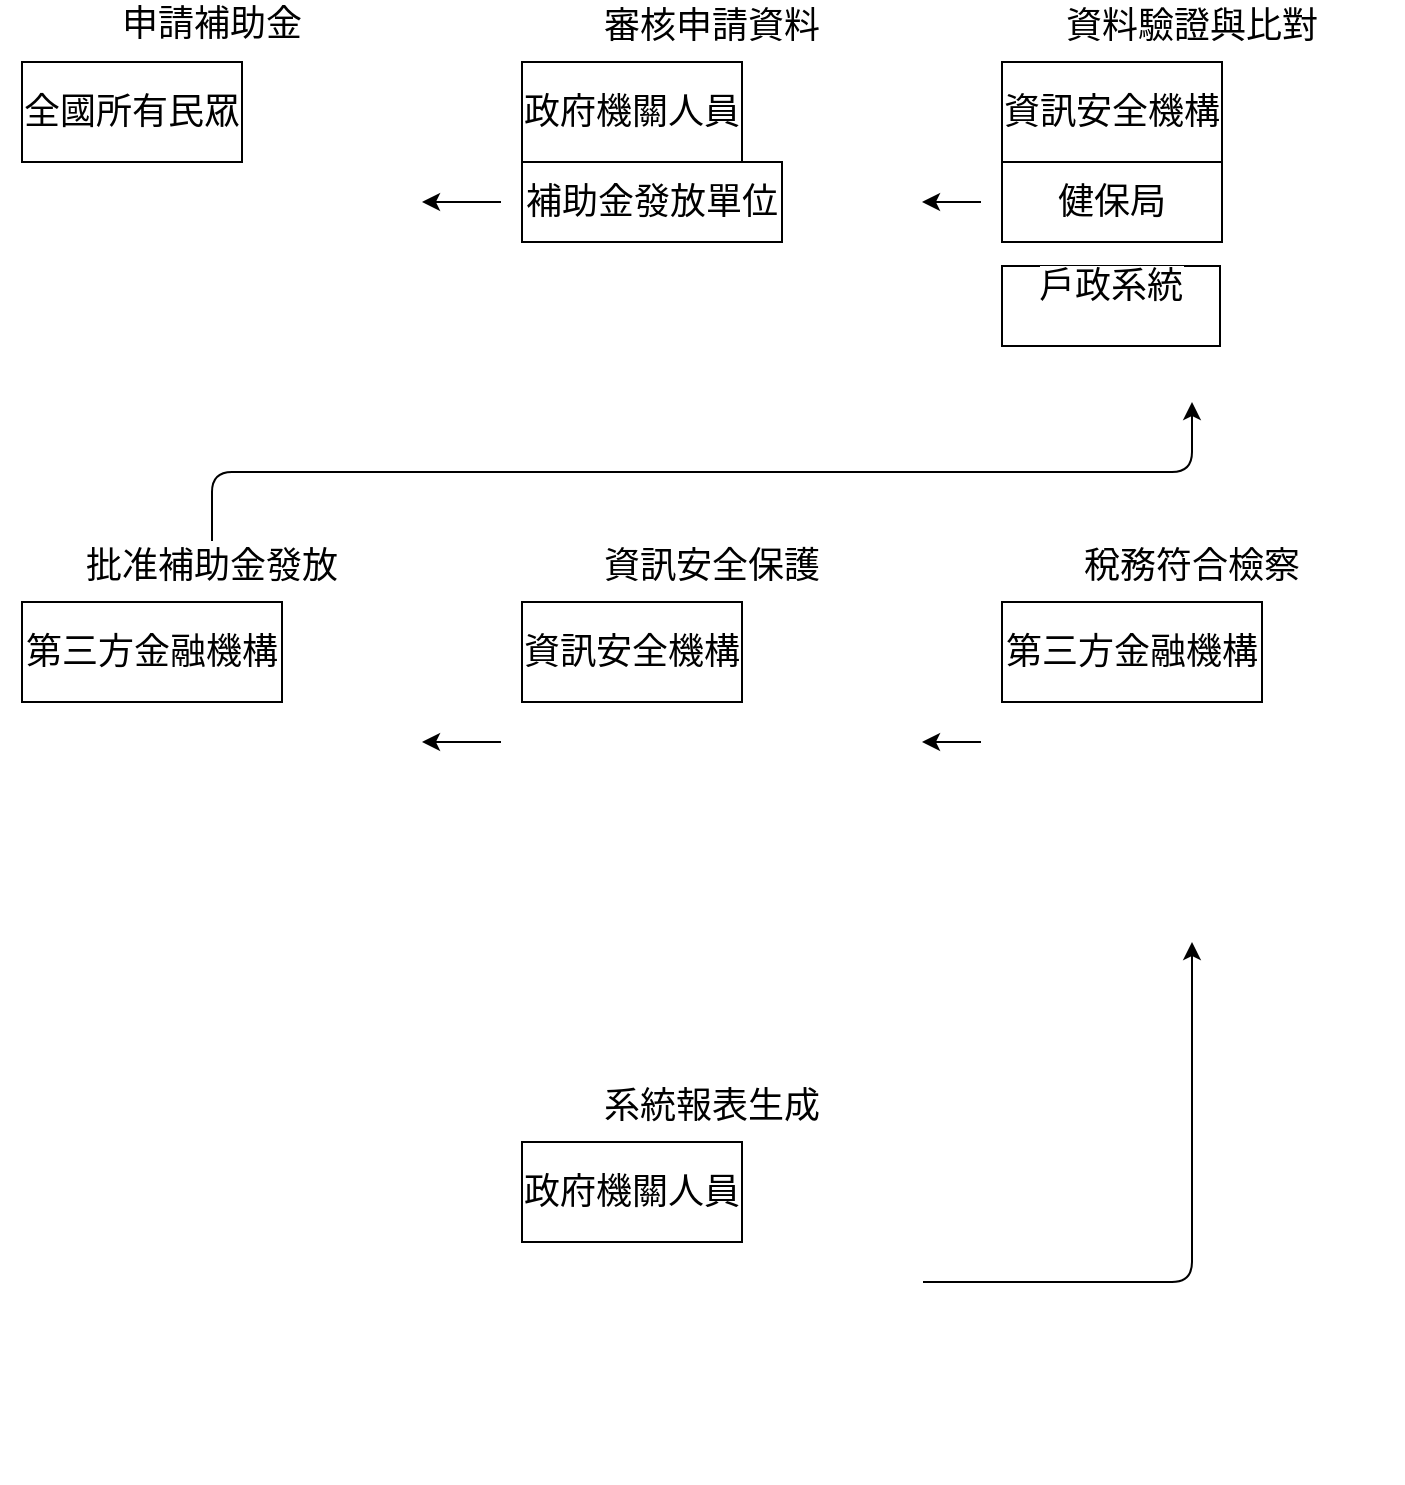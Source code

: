 <mxfile>
    <diagram id="Zes0RKJTRC3uwEQSHPgh" name="第1頁">
        <mxGraphModel dx="345" dy="825" grid="0" gridSize="10" guides="1" tooltips="1" connect="1" arrows="1" fold="1" page="1" pageScale="1" pageWidth="827" pageHeight="1169" math="0" shadow="0">
            <root>
                <mxCell id="0"/>
                <mxCell id="1" parent="0"/>
                <mxCell id="2" value="&lt;div style=&quot;font-family: Consolas, &amp;quot;Courier New&amp;quot;, monospace; font-weight: normal; font-size: 14px; line-height: 19px;&quot;&gt;&lt;span style=&quot;font-family: Helvetica; font-size: 18px; background-color: rgb(255, 255, 255);&quot;&gt;&lt;font style=&quot;&quot; color=&quot;#000000&quot;&gt;申請補助金&lt;/font&gt;&lt;/span&gt;&lt;br&gt;&lt;/div&gt;" style="swimlane;whiteSpace=wrap;html=1;strokeColor=#FFFFFF;" parent="1" vertex="1">
                    <mxGeometry x="30" y="90" width="210" height="200" as="geometry"/>
                </mxCell>
                <mxCell id="3" value="&lt;span style=&quot;color: rgb(0, 0, 0); font-size: 18px; background-color: rgb(255, 255, 255);&quot;&gt;全國所有民眾&lt;/span&gt;" style="rounded=0;whiteSpace=wrap;html=1;" parent="2" vertex="1">
                    <mxGeometry x="10" y="30" width="110" height="50" as="geometry"/>
                </mxCell>
                <mxCell id="44" style="edgeStyle=orthogonalEdgeStyle;html=1;exitX=0;exitY=0.5;exitDx=0;exitDy=0;entryX=1;entryY=0.5;entryDx=0;entryDy=0;fontColor=#000000;" parent="1" source="7" target="2" edge="1">
                    <mxGeometry relative="1" as="geometry"/>
                </mxCell>
                <mxCell id="7" value="&lt;span style=&quot;font-size: 18px; font-weight: 400; background-color: rgb(255, 255, 255);&quot;&gt;&lt;font color=&quot;#000000&quot;&gt;審核申請資料&lt;/font&gt;&lt;/span&gt;" style="swimlane;whiteSpace=wrap;html=1;strokeColor=#FFFFFF;" parent="1" vertex="1">
                    <mxGeometry x="280" y="90" width="210" height="200" as="geometry"/>
                </mxCell>
                <mxCell id="8" value="&lt;span style=&quot;color: rgb(0, 0, 0); font-size: 18px; background-color: rgb(255, 255, 255);&quot;&gt;政府機關人員&lt;/span&gt;" style="rounded=0;whiteSpace=wrap;html=1;" parent="7" vertex="1">
                    <mxGeometry x="10" y="30" width="110" height="50" as="geometry"/>
                </mxCell>
                <mxCell id="9" value="&lt;span style=&quot;color: rgb(0, 0, 0); font-size: 18px; background-color: rgb(255, 255, 255);&quot;&gt;補助金發放單位&lt;/span&gt;" style="rounded=0;whiteSpace=wrap;html=1;" parent="7" vertex="1">
                    <mxGeometry x="10" y="80" width="130" height="40" as="geometry"/>
                </mxCell>
                <mxCell id="43" style="edgeStyle=orthogonalEdgeStyle;html=1;exitX=0;exitY=0.5;exitDx=0;exitDy=0;entryX=1;entryY=0.5;entryDx=0;entryDy=0;fontColor=#000000;" parent="1" source="12" target="7" edge="1">
                    <mxGeometry relative="1" as="geometry"/>
                </mxCell>
                <mxCell id="12" value="&lt;span style=&quot;font-size: 18px; font-weight: 400; background-color: rgb(255, 255, 255);&quot;&gt;&lt;font style=&quot;&quot; color=&quot;#000000&quot;&gt;資料驗證與比對&lt;/font&gt;&lt;/span&gt;" style="swimlane;whiteSpace=wrap;html=1;strokeColor=#FFFFFF;" parent="1" vertex="1">
                    <mxGeometry x="520" y="90" width="210" height="200" as="geometry"/>
                </mxCell>
                <mxCell id="13" value="&lt;span style=&quot;color: rgb(0, 0, 0); font-size: 18px; background-color: rgb(255, 255, 255);&quot;&gt;資訊安全機構&lt;/span&gt;" style="rounded=0;whiteSpace=wrap;html=1;" parent="12" vertex="1">
                    <mxGeometry x="10" y="30" width="110" height="50" as="geometry"/>
                </mxCell>
                <mxCell id="14" value="&lt;span style=&quot;color: rgb(0, 0, 0); font-size: 18px; background-color: rgb(255, 255, 255);&quot;&gt;健保局&lt;/span&gt;" style="rounded=0;whiteSpace=wrap;html=1;" parent="12" vertex="1">
                    <mxGeometry x="10" y="80" width="110" height="40" as="geometry"/>
                </mxCell>
                <mxCell id="15" value="&lt;span style=&quot;color: rgb(0, 0, 0); font-size: 18px; background-color: rgb(255, 255, 255);&quot;&gt;戶政系統&lt;/span&gt;&lt;br&gt;&lt;table&gt;&lt;tbody&gt;&lt;tr&gt;&lt;td&gt;&lt;br&gt;&lt;/td&gt;&lt;/tr&gt;&lt;/tbody&gt;&lt;/table&gt;" style="rounded=0;whiteSpace=wrap;html=1;" parent="12" vertex="1">
                    <mxGeometry x="10" y="132" width="109" height="40" as="geometry"/>
                </mxCell>
                <mxCell id="41" style="edgeStyle=orthogonalEdgeStyle;html=1;exitX=0.5;exitY=0;exitDx=0;exitDy=0;entryX=0.5;entryY=1;entryDx=0;entryDy=0;fontColor=#000000;" parent="1" source="17" target="12" edge="1">
                    <mxGeometry relative="1" as="geometry"/>
                </mxCell>
                <mxCell id="17" value="&lt;span style=&quot;font-size: 18px; font-weight: 400; background-color: rgb(255, 255, 255);&quot;&gt;&lt;font style=&quot;&quot; color=&quot;#000000&quot;&gt;批准補助金發放&lt;/font&gt;&lt;/span&gt;" style="swimlane;whiteSpace=wrap;html=1;strokeColor=#FFFFFF;" parent="1" vertex="1">
                    <mxGeometry x="30" y="360" width="210" height="200" as="geometry"/>
                </mxCell>
                <mxCell id="18" value="&lt;span style=&quot;color: rgb(0, 0, 0); font-size: 18px; background-color: rgb(255, 255, 255);&quot;&gt;第三方金融機構&lt;/span&gt;" style="rounded=0;whiteSpace=wrap;html=1;" parent="17" vertex="1">
                    <mxGeometry x="10" y="30" width="130" height="50" as="geometry"/>
                </mxCell>
                <mxCell id="40" style="edgeStyle=orthogonalEdgeStyle;html=1;exitX=0;exitY=0.5;exitDx=0;exitDy=0;entryX=1;entryY=0.5;entryDx=0;entryDy=0;fontColor=#000000;" parent="1" source="22" target="17" edge="1">
                    <mxGeometry relative="1" as="geometry"/>
                </mxCell>
                <mxCell id="22" value="&lt;span style=&quot;font-size: 18px; font-weight: 400; background-color: rgb(255, 255, 255);&quot;&gt;&lt;font style=&quot;&quot; color=&quot;#000000&quot;&gt;資訊安全保護&lt;/font&gt;&lt;/span&gt;" style="swimlane;whiteSpace=wrap;html=1;strokeColor=#FFFFFF;" parent="1" vertex="1">
                    <mxGeometry x="280" y="360" width="210" height="200" as="geometry"/>
                </mxCell>
                <mxCell id="23" value="&lt;span style=&quot;color: rgb(0, 0, 0); font-size: 18px; background-color: rgb(255, 255, 255);&quot;&gt;資訊安全機構&lt;/span&gt;" style="rounded=0;whiteSpace=wrap;html=1;" parent="22" vertex="1">
                    <mxGeometry x="10" y="30" width="110" height="50" as="geometry"/>
                </mxCell>
                <mxCell id="39" style="edgeStyle=orthogonalEdgeStyle;html=1;exitX=0;exitY=0.5;exitDx=0;exitDy=0;entryX=1;entryY=0.5;entryDx=0;entryDy=0;fontColor=#000000;" parent="1" source="27" target="22" edge="1">
                    <mxGeometry relative="1" as="geometry"/>
                </mxCell>
                <mxCell id="27" value="&lt;span style=&quot;font-size: 18px; font-weight: 400; background-color: rgb(255, 255, 255);&quot;&gt;&lt;font style=&quot;&quot; color=&quot;#000000&quot;&gt;稅務符合檢察&lt;/font&gt;&lt;/span&gt;" style="swimlane;whiteSpace=wrap;html=1;strokeColor=#FFFFFF;" parent="1" vertex="1">
                    <mxGeometry x="520" y="360" width="210" height="200" as="geometry"/>
                </mxCell>
                <mxCell id="28" value="&lt;span style=&quot;color: rgb(0, 0, 0); font-size: 18px; background-color: rgb(255, 255, 255);&quot;&gt;第三方金融機構&lt;/span&gt;" style="rounded=0;whiteSpace=wrap;html=1;" parent="27" vertex="1">
                    <mxGeometry x="10" y="30" width="130" height="50" as="geometry"/>
                </mxCell>
                <mxCell id="38" style="edgeStyle=orthogonalEdgeStyle;html=1;exitX=1;exitY=0.5;exitDx=0;exitDy=0;entryX=0.5;entryY=1;entryDx=0;entryDy=0;fontColor=#000000;" parent="1" source="32" target="27" edge="1">
                    <mxGeometry relative="1" as="geometry"/>
                </mxCell>
                <mxCell id="32" value="&lt;span style=&quot;font-size: 18px; font-weight: 400; background-color: rgb(255, 255, 255);&quot;&gt;&lt;font style=&quot;&quot; color=&quot;#000000&quot;&gt;系統報表生成&lt;/font&gt;&lt;/span&gt;" style="swimlane;whiteSpace=wrap;html=1;strokeColor=#FFFFFF;fillColor=default;" parent="1" vertex="1">
                    <mxGeometry x="280" y="630" width="210" height="200" as="geometry"/>
                </mxCell>
                <mxCell id="33" value="&lt;span style=&quot;color: rgb(0, 0, 0); font-size: 18px; background-color: rgb(255, 255, 255);&quot;&gt;政府機關人員&lt;/span&gt;" style="rounded=0;whiteSpace=wrap;html=1;" parent="32" vertex="1">
                    <mxGeometry x="10" y="30" width="110" height="50" as="geometry"/>
                </mxCell>
            </root>
        </mxGraphModel>
    </diagram>
</mxfile>